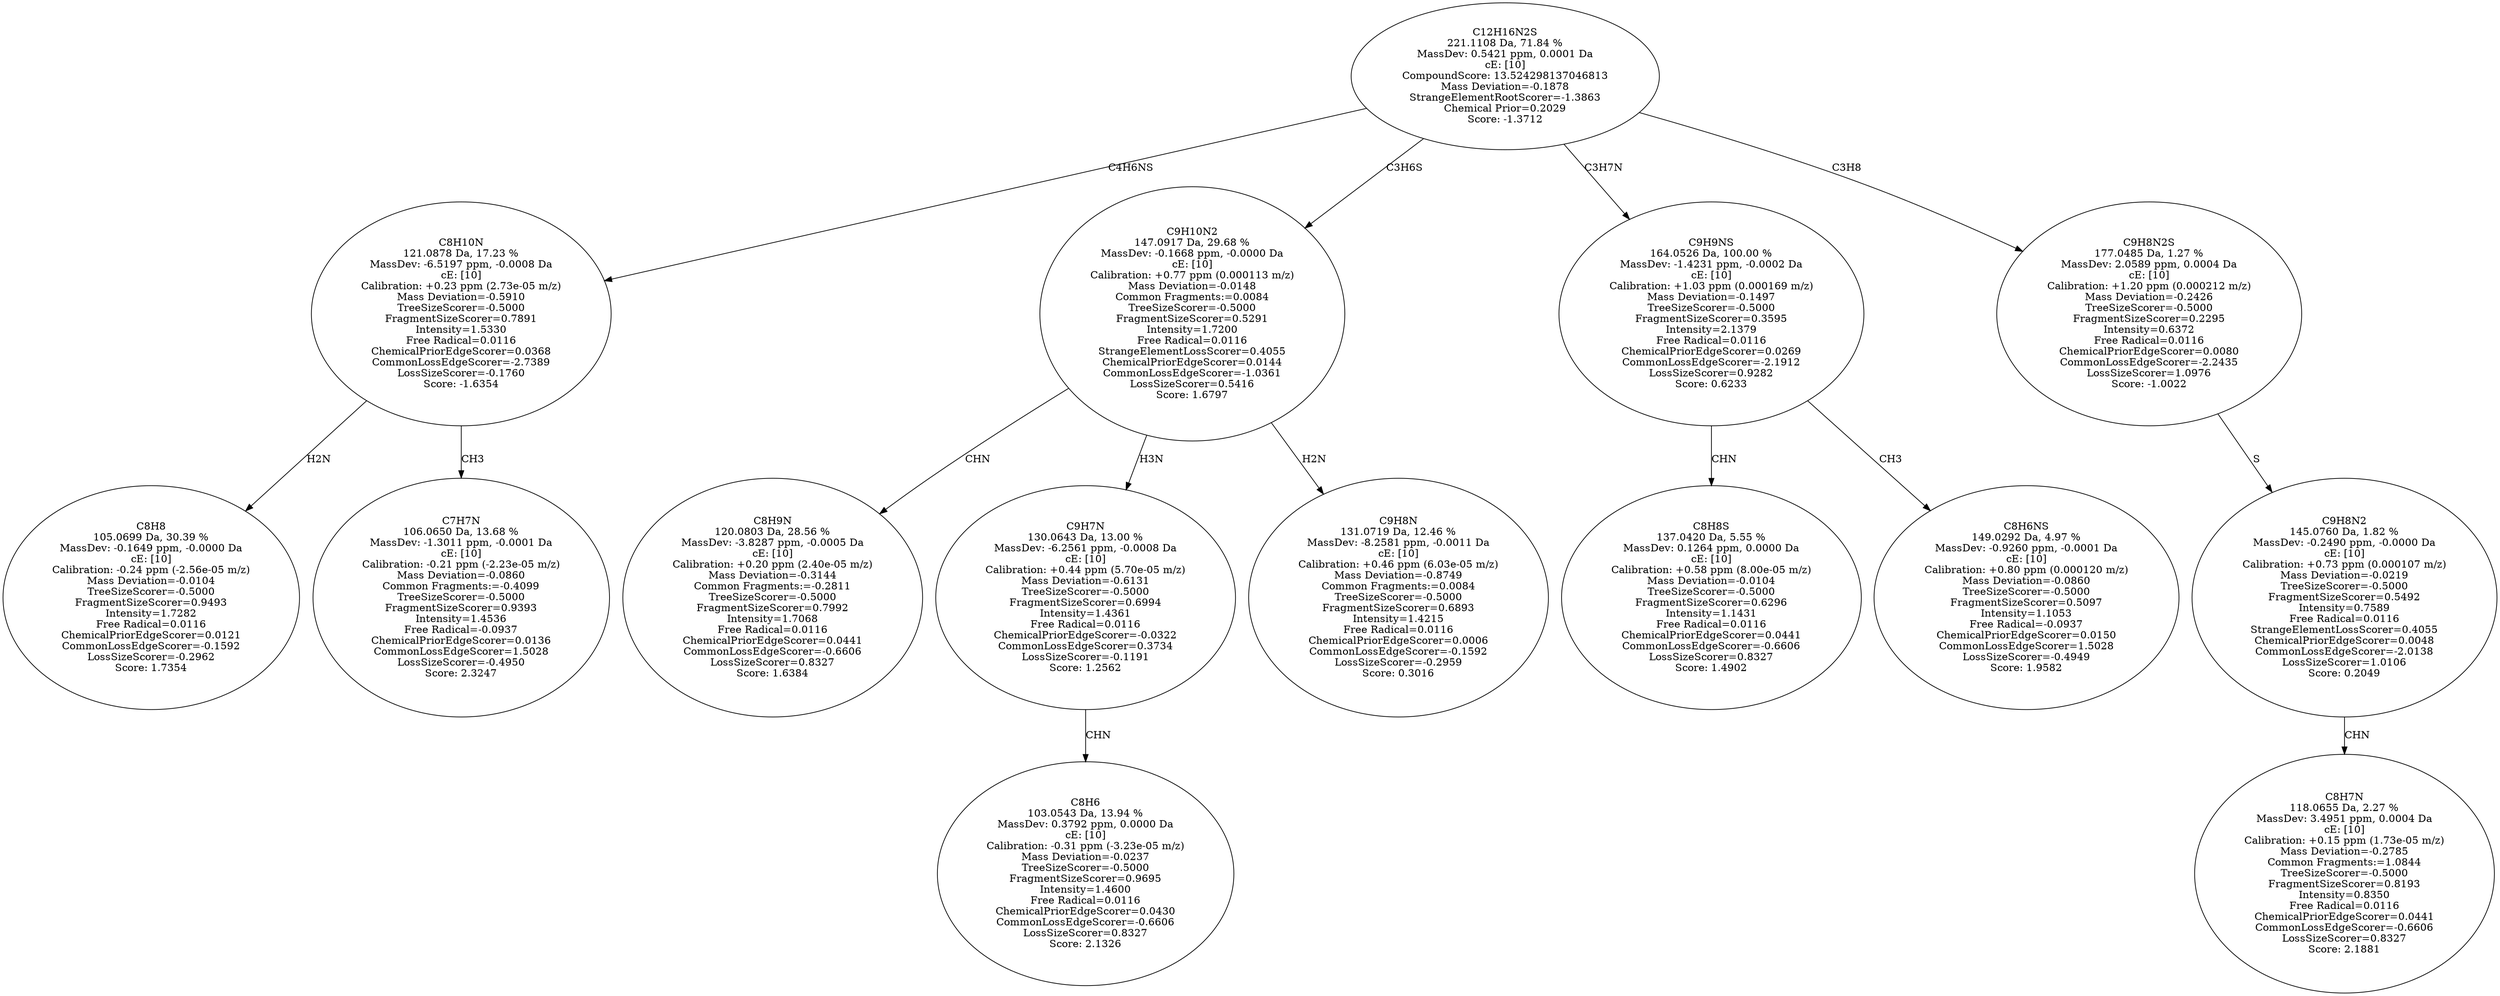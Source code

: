 strict digraph {
v1 [label="C8H8\n105.0699 Da, 30.39 %\nMassDev: -0.1649 ppm, -0.0000 Da\ncE: [10]\nCalibration: -0.24 ppm (-2.56e-05 m/z)\nMass Deviation=-0.0104\nTreeSizeScorer=-0.5000\nFragmentSizeScorer=0.9493\nIntensity=1.7282\nFree Radical=0.0116\nChemicalPriorEdgeScorer=0.0121\nCommonLossEdgeScorer=-0.1592\nLossSizeScorer=-0.2962\nScore: 1.7354"];
v2 [label="C7H7N\n106.0650 Da, 13.68 %\nMassDev: -1.3011 ppm, -0.0001 Da\ncE: [10]\nCalibration: -0.21 ppm (-2.23e-05 m/z)\nMass Deviation=-0.0860\nCommon Fragments:=-0.4099\nTreeSizeScorer=-0.5000\nFragmentSizeScorer=0.9393\nIntensity=1.4536\nFree Radical=-0.0937\nChemicalPriorEdgeScorer=0.0136\nCommonLossEdgeScorer=1.5028\nLossSizeScorer=-0.4950\nScore: 2.3247"];
v3 [label="C8H10N\n121.0878 Da, 17.23 %\nMassDev: -6.5197 ppm, -0.0008 Da\ncE: [10]\nCalibration: +0.23 ppm (2.73e-05 m/z)\nMass Deviation=-0.5910\nTreeSizeScorer=-0.5000\nFragmentSizeScorer=0.7891\nIntensity=1.5330\nFree Radical=0.0116\nChemicalPriorEdgeScorer=0.0368\nCommonLossEdgeScorer=-2.7389\nLossSizeScorer=-0.1760\nScore: -1.6354"];
v4 [label="C8H9N\n120.0803 Da, 28.56 %\nMassDev: -3.8287 ppm, -0.0005 Da\ncE: [10]\nCalibration: +0.20 ppm (2.40e-05 m/z)\nMass Deviation=-0.3144\nCommon Fragments:=-0.2811\nTreeSizeScorer=-0.5000\nFragmentSizeScorer=0.7992\nIntensity=1.7068\nFree Radical=0.0116\nChemicalPriorEdgeScorer=0.0441\nCommonLossEdgeScorer=-0.6606\nLossSizeScorer=0.8327\nScore: 1.6384"];
v5 [label="C8H6\n103.0543 Da, 13.94 %\nMassDev: 0.3792 ppm, 0.0000 Da\ncE: [10]\nCalibration: -0.31 ppm (-3.23e-05 m/z)\nMass Deviation=-0.0237\nTreeSizeScorer=-0.5000\nFragmentSizeScorer=0.9695\nIntensity=1.4600\nFree Radical=0.0116\nChemicalPriorEdgeScorer=0.0430\nCommonLossEdgeScorer=-0.6606\nLossSizeScorer=0.8327\nScore: 2.1326"];
v6 [label="C9H7N\n130.0643 Da, 13.00 %\nMassDev: -6.2561 ppm, -0.0008 Da\ncE: [10]\nCalibration: +0.44 ppm (5.70e-05 m/z)\nMass Deviation=-0.6131\nTreeSizeScorer=-0.5000\nFragmentSizeScorer=0.6994\nIntensity=1.4361\nFree Radical=0.0116\nChemicalPriorEdgeScorer=-0.0322\nCommonLossEdgeScorer=0.3734\nLossSizeScorer=-0.1191\nScore: 1.2562"];
v7 [label="C9H8N\n131.0719 Da, 12.46 %\nMassDev: -8.2581 ppm, -0.0011 Da\ncE: [10]\nCalibration: +0.46 ppm (6.03e-05 m/z)\nMass Deviation=-0.8749\nCommon Fragments:=0.0084\nTreeSizeScorer=-0.5000\nFragmentSizeScorer=0.6893\nIntensity=1.4215\nFree Radical=0.0116\nChemicalPriorEdgeScorer=0.0006\nCommonLossEdgeScorer=-0.1592\nLossSizeScorer=-0.2959\nScore: 0.3016"];
v8 [label="C9H10N2\n147.0917 Da, 29.68 %\nMassDev: -0.1668 ppm, -0.0000 Da\ncE: [10]\nCalibration: +0.77 ppm (0.000113 m/z)\nMass Deviation=-0.0148\nCommon Fragments:=0.0084\nTreeSizeScorer=-0.5000\nFragmentSizeScorer=0.5291\nIntensity=1.7200\nFree Radical=0.0116\nStrangeElementLossScorer=0.4055\nChemicalPriorEdgeScorer=0.0144\nCommonLossEdgeScorer=-1.0361\nLossSizeScorer=0.5416\nScore: 1.6797"];
v9 [label="C8H8S\n137.0420 Da, 5.55 %\nMassDev: 0.1264 ppm, 0.0000 Da\ncE: [10]\nCalibration: +0.58 ppm (8.00e-05 m/z)\nMass Deviation=-0.0104\nTreeSizeScorer=-0.5000\nFragmentSizeScorer=0.6296\nIntensity=1.1431\nFree Radical=0.0116\nChemicalPriorEdgeScorer=0.0441\nCommonLossEdgeScorer=-0.6606\nLossSizeScorer=0.8327\nScore: 1.4902"];
v10 [label="C8H6NS\n149.0292 Da, 4.97 %\nMassDev: -0.9260 ppm, -0.0001 Da\ncE: [10]\nCalibration: +0.80 ppm (0.000120 m/z)\nMass Deviation=-0.0860\nTreeSizeScorer=-0.5000\nFragmentSizeScorer=0.5097\nIntensity=1.1053\nFree Radical=-0.0937\nChemicalPriorEdgeScorer=0.0150\nCommonLossEdgeScorer=1.5028\nLossSizeScorer=-0.4949\nScore: 1.9582"];
v11 [label="C9H9NS\n164.0526 Da, 100.00 %\nMassDev: -1.4231 ppm, -0.0002 Da\ncE: [10]\nCalibration: +1.03 ppm (0.000169 m/z)\nMass Deviation=-0.1497\nTreeSizeScorer=-0.5000\nFragmentSizeScorer=0.3595\nIntensity=2.1379\nFree Radical=0.0116\nChemicalPriorEdgeScorer=0.0269\nCommonLossEdgeScorer=-2.1912\nLossSizeScorer=0.9282\nScore: 0.6233"];
v12 [label="C8H7N\n118.0655 Da, 2.27 %\nMassDev: 3.4951 ppm, 0.0004 Da\ncE: [10]\nCalibration: +0.15 ppm (1.73e-05 m/z)\nMass Deviation=-0.2785\nCommon Fragments:=1.0844\nTreeSizeScorer=-0.5000\nFragmentSizeScorer=0.8193\nIntensity=0.8350\nFree Radical=0.0116\nChemicalPriorEdgeScorer=0.0441\nCommonLossEdgeScorer=-0.6606\nLossSizeScorer=0.8327\nScore: 2.1881"];
v13 [label="C9H8N2\n145.0760 Da, 1.82 %\nMassDev: -0.2490 ppm, -0.0000 Da\ncE: [10]\nCalibration: +0.73 ppm (0.000107 m/z)\nMass Deviation=-0.0219\nTreeSizeScorer=-0.5000\nFragmentSizeScorer=0.5492\nIntensity=0.7589\nFree Radical=0.0116\nStrangeElementLossScorer=0.4055\nChemicalPriorEdgeScorer=0.0048\nCommonLossEdgeScorer=-2.0138\nLossSizeScorer=1.0106\nScore: 0.2049"];
v14 [label="C9H8N2S\n177.0485 Da, 1.27 %\nMassDev: 2.0589 ppm, 0.0004 Da\ncE: [10]\nCalibration: +1.20 ppm (0.000212 m/z)\nMass Deviation=-0.2426\nTreeSizeScorer=-0.5000\nFragmentSizeScorer=0.2295\nIntensity=0.6372\nFree Radical=0.0116\nChemicalPriorEdgeScorer=0.0080\nCommonLossEdgeScorer=-2.2435\nLossSizeScorer=1.0976\nScore: -1.0022"];
v15 [label="C12H16N2S\n221.1108 Da, 71.84 %\nMassDev: 0.5421 ppm, 0.0001 Da\ncE: [10]\nCompoundScore: 13.524298137046813\nMass Deviation=-0.1878\nStrangeElementRootScorer=-1.3863\nChemical Prior=0.2029\nScore: -1.3712"];
v3 -> v1 [label="H2N"];
v3 -> v2 [label="CH3"];
v15 -> v3 [label="C4H6NS"];
v8 -> v4 [label="CHN"];
v6 -> v5 [label="CHN"];
v8 -> v6 [label="H3N"];
v8 -> v7 [label="H2N"];
v15 -> v8 [label="C3H6S"];
v11 -> v9 [label="CHN"];
v11 -> v10 [label="CH3"];
v15 -> v11 [label="C3H7N"];
v13 -> v12 [label="CHN"];
v14 -> v13 [label="S"];
v15 -> v14 [label="C3H8"];
}
